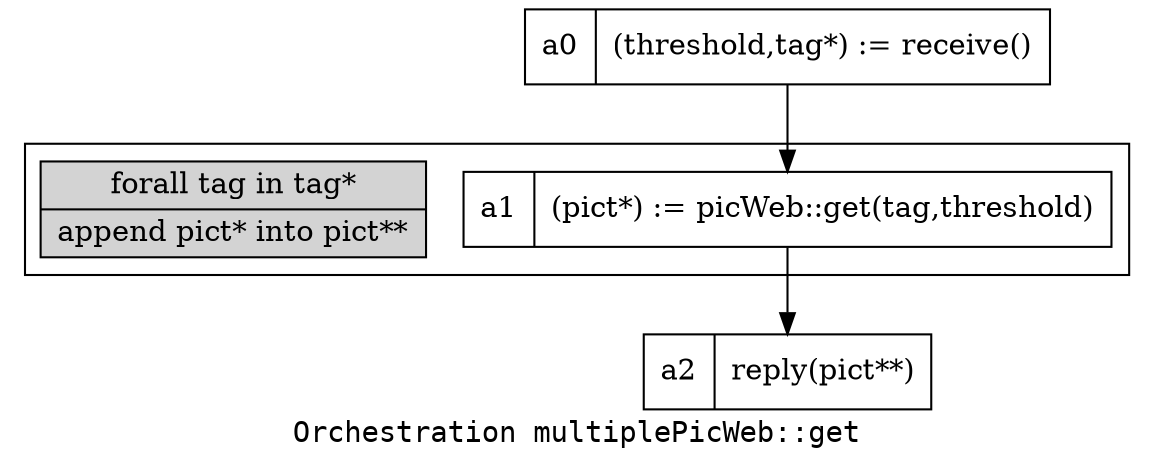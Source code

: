 digraph multiplePicWeb_get {
  fontname=Courier;
  node [shape=record];
  edge [fontname=Courier];
label="Orchestration multiplePicWeb::get"
    subgraph cluster_p1 {
 label=""; 
  multiplePicWeb_get_a1 [label="a1|(pict*) := picWeb::get(tag,threshold)"];    legend_p1 [style=filled, fillcolor=lightgrey,label="{forall tag in   tag*|append pict* into pict**}"] ;
}

  multiplePicWeb_get_a0 [label="a0|(threshold,tag*) := receive()"];
  multiplePicWeb_get_a2 [label="a2|reply(pict**)"];
  multiplePicWeb_get_a0 -> multiplePicWeb_get_a1 ;
  multiplePicWeb_get_a1 -> multiplePicWeb_get_a2 ; } 

